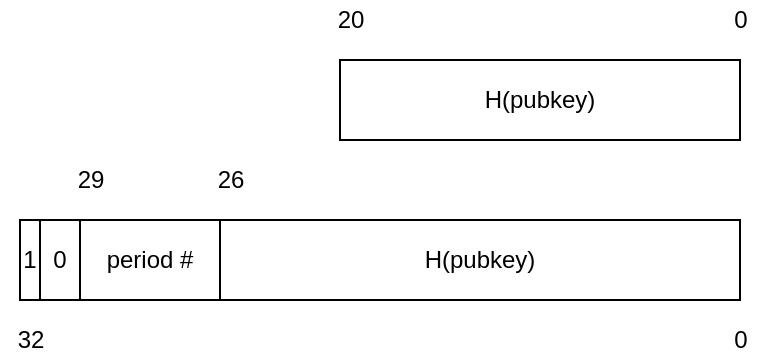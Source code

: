 <mxfile version="15.5.2" type="device"><diagram id="RR0K1vTLubcSV8Yi0z4a" name="Page-1"><mxGraphModel dx="1422" dy="769" grid="1" gridSize="10" guides="1" tooltips="1" connect="1" arrows="1" fold="1" page="1" pageScale="1" pageWidth="850" pageHeight="1100" math="0" shadow="0"><root><mxCell id="0"/><mxCell id="1" parent="0"/><mxCell id="xCRXqZtDWx_U70ZfWmxj-13" value="H(pubkey)" style="rounded=0;whiteSpace=wrap;html=1;" vertex="1" parent="1"><mxGeometry x="320" y="360" width="200" height="40" as="geometry"/></mxCell><mxCell id="xCRXqZtDWx_U70ZfWmxj-14" value="H(pubkey)" style="rounded=0;whiteSpace=wrap;html=1;" vertex="1" parent="1"><mxGeometry x="260" y="440" width="260" height="40" as="geometry"/></mxCell><mxCell id="xCRXqZtDWx_U70ZfWmxj-17" value="32" style="text;html=1;align=center;verticalAlign=middle;resizable=0;points=[];autosize=1;strokeColor=none;fillColor=none;" vertex="1" parent="1"><mxGeometry x="150" y="490" width="30" height="20" as="geometry"/></mxCell><mxCell id="xCRXqZtDWx_U70ZfWmxj-18" value="0" style="text;html=1;align=center;verticalAlign=middle;resizable=0;points=[];autosize=1;strokeColor=none;fillColor=none;" vertex="1" parent="1"><mxGeometry x="510" y="490" width="20" height="20" as="geometry"/></mxCell><mxCell id="xCRXqZtDWx_U70ZfWmxj-19" value="0" style="text;html=1;align=center;verticalAlign=middle;resizable=0;points=[];autosize=1;strokeColor=none;fillColor=none;" vertex="1" parent="1"><mxGeometry x="510" y="330" width="20" height="20" as="geometry"/></mxCell><mxCell id="xCRXqZtDWx_U70ZfWmxj-20" value="20" style="text;html=1;align=center;verticalAlign=middle;resizable=0;points=[];autosize=1;strokeColor=none;fillColor=none;" vertex="1" parent="1"><mxGeometry x="310" y="330" width="30" height="20" as="geometry"/></mxCell><mxCell id="xCRXqZtDWx_U70ZfWmxj-23" value="period #" style="rounded=0;whiteSpace=wrap;html=1;" vertex="1" parent="1"><mxGeometry x="190" y="440" width="70" height="40" as="geometry"/></mxCell><mxCell id="xCRXqZtDWx_U70ZfWmxj-24" value="1" style="rounded=0;whiteSpace=wrap;html=1;" vertex="1" parent="1"><mxGeometry x="160" y="440" width="10" height="40" as="geometry"/></mxCell><mxCell id="xCRXqZtDWx_U70ZfWmxj-25" value="0" style="rounded=0;whiteSpace=wrap;html=1;" vertex="1" parent="1"><mxGeometry x="170" y="440" width="20" height="40" as="geometry"/></mxCell><mxCell id="xCRXqZtDWx_U70ZfWmxj-26" value="&lt;div&gt;26&lt;/div&gt;" style="text;html=1;align=center;verticalAlign=middle;resizable=0;points=[];autosize=1;strokeColor=none;fillColor=none;" vertex="1" parent="1"><mxGeometry x="250" y="410" width="30" height="20" as="geometry"/></mxCell><mxCell id="xCRXqZtDWx_U70ZfWmxj-27" value="29" style="text;html=1;align=center;verticalAlign=middle;resizable=0;points=[];autosize=1;strokeColor=none;fillColor=none;" vertex="1" parent="1"><mxGeometry x="180" y="410" width="30" height="20" as="geometry"/></mxCell></root></mxGraphModel></diagram></mxfile>